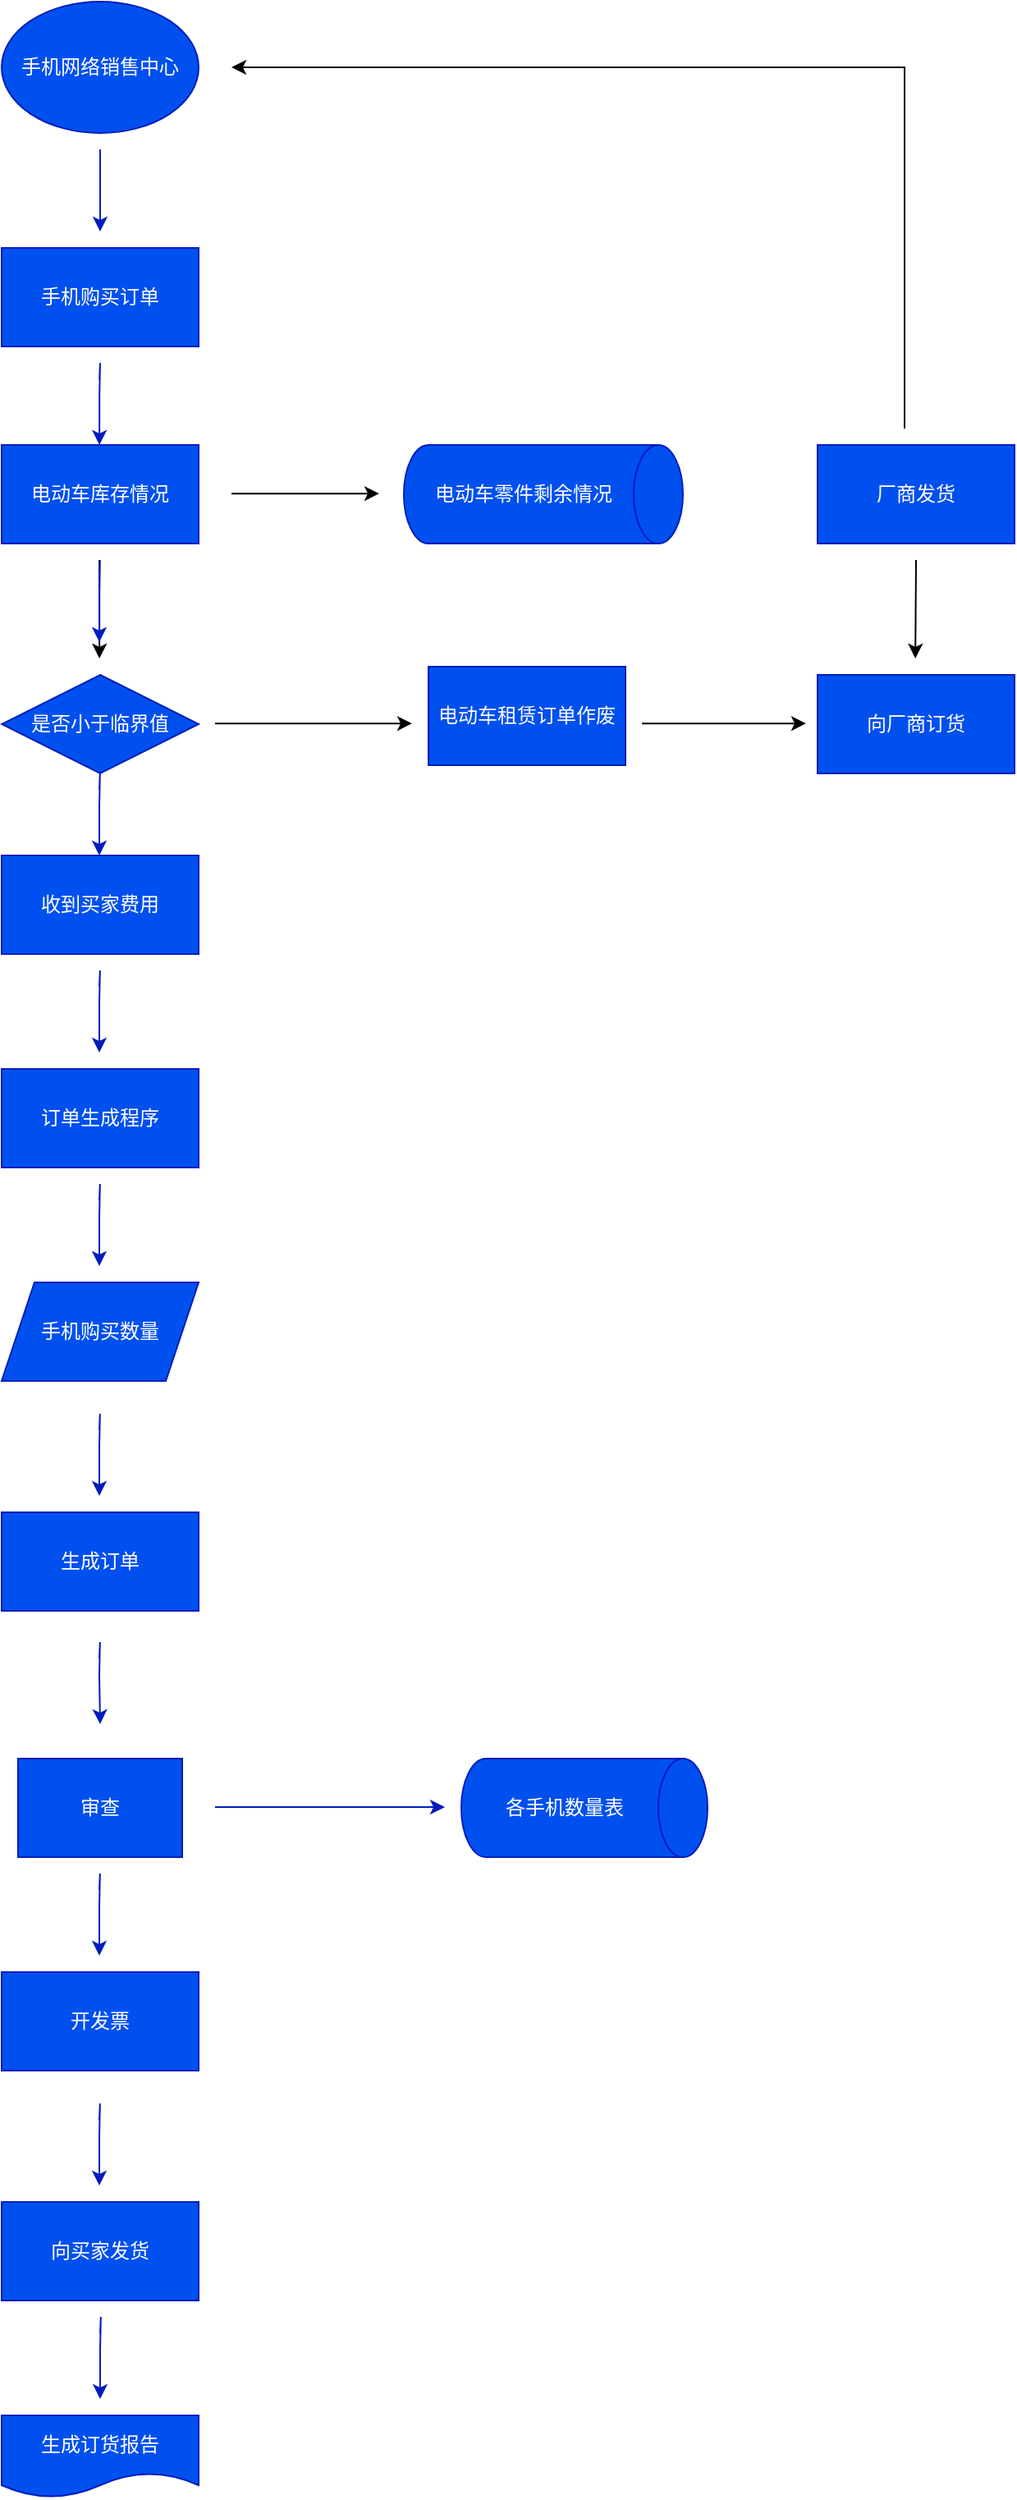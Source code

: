 <mxfile version="24.7.15">
  <diagram id="C5RBs43oDa-KdzZeNtuy" name="Page-1">
    <mxGraphModel dx="586" dy="792" grid="1" gridSize="10" guides="1" tooltips="1" connect="1" arrows="1" fold="1" page="1" pageScale="1" pageWidth="827" pageHeight="1169" math="0" shadow="0">
      <root>
        <mxCell id="WIyWlLk6GJQsqaUBKTNV-0" />
        <mxCell id="WIyWlLk6GJQsqaUBKTNV-1" parent="WIyWlLk6GJQsqaUBKTNV-0" />
        <mxCell id="ZbWktOex601hntvroN2w-0" value="手机网络销售中心" style="ellipse;whiteSpace=wrap;html=1;fillColor=#0050ef;strokeColor=#001DBC;fontColor=#ffffff;" parent="WIyWlLk6GJQsqaUBKTNV-1" vertex="1">
          <mxGeometry x="330" y="120" width="120" height="80" as="geometry" />
        </mxCell>
        <mxCell id="ZbWktOex601hntvroN2w-1" value="手机购买订单" style="rounded=0;whiteSpace=wrap;html=1;fillColor=#0050ef;fontColor=#ffffff;strokeColor=#001DBC;" parent="WIyWlLk6GJQsqaUBKTNV-1" vertex="1">
          <mxGeometry x="330" y="270" width="120" height="60" as="geometry" />
        </mxCell>
        <mxCell id="ZbWktOex601hntvroN2w-2" value="" style="endArrow=classic;html=1;rounded=0;fillColor=#0050ef;strokeColor=#001DBC;" parent="WIyWlLk6GJQsqaUBKTNV-1" edge="1">
          <mxGeometry width="50" height="50" relative="1" as="geometry">
            <mxPoint x="390" y="210" as="sourcePoint" />
            <mxPoint x="390" y="260" as="targetPoint" />
          </mxGeometry>
        </mxCell>
        <mxCell id="ZbWktOex601hntvroN2w-3" value="电动车库存情况" style="rounded=0;whiteSpace=wrap;html=1;fillColor=#0050ef;fontColor=#ffffff;strokeColor=#001DBC;" parent="WIyWlLk6GJQsqaUBKTNV-1" vertex="1">
          <mxGeometry x="330" y="390" width="120" height="60" as="geometry" />
        </mxCell>
        <mxCell id="ZbWktOex601hntvroN2w-4" value="" style="endArrow=classic;html=1;rounded=0;fillColor=#0050ef;strokeColor=#001DBC;" parent="WIyWlLk6GJQsqaUBKTNV-1" edge="1">
          <mxGeometry width="50" height="50" relative="1" as="geometry">
            <mxPoint x="389.58" y="350" as="sourcePoint" />
            <mxPoint x="389.58" y="390" as="targetPoint" />
            <Array as="points">
              <mxPoint x="390" y="340" />
              <mxPoint x="389.58" y="360" />
            </Array>
          </mxGeometry>
        </mxCell>
        <mxCell id="ZbWktOex601hntvroN2w-5" value="是否小于临界值" style="rhombus;whiteSpace=wrap;html=1;fillColor=#0050ef;fontColor=#ffffff;strokeColor=#001DBC;" parent="WIyWlLk6GJQsqaUBKTNV-1" vertex="1">
          <mxGeometry x="330" y="530" width="120" height="60" as="geometry" />
        </mxCell>
        <mxCell id="ZbWktOex601hntvroN2w-10" value="收到买家费用" style="rounded=0;whiteSpace=wrap;html=1;fillColor=#0050ef;fontColor=#ffffff;strokeColor=#001DBC;" parent="WIyWlLk6GJQsqaUBKTNV-1" vertex="1">
          <mxGeometry x="330" y="640" width="120" height="60" as="geometry" />
        </mxCell>
        <mxCell id="ZbWktOex601hntvroN2w-11" value="电动车零件剩余情况" style="shape=cylinder3;whiteSpace=wrap;html=1;boundedLbl=1;backgroundOutline=1;size=15;rotation=90;movable=1;resizable=1;rotatable=1;deletable=1;editable=1;locked=0;connectable=1;fillColor=#0050ef;fontColor=#ffffff;strokeColor=#001DBC;textDirection=ltr;labelPosition=center;verticalLabelPosition=middle;align=center;verticalAlign=middle;horizontal=0;" parent="WIyWlLk6GJQsqaUBKTNV-1" vertex="1">
          <mxGeometry x="630" y="335" width="60" height="170" as="geometry" />
        </mxCell>
        <mxCell id="ZbWktOex601hntvroN2w-12" value="电动车租赁订单作废" style="rounded=0;whiteSpace=wrap;html=1;fillColor=#0050ef;fontColor=#ffffff;strokeColor=#001DBC;" parent="WIyWlLk6GJQsqaUBKTNV-1" vertex="1">
          <mxGeometry x="590" y="525" width="120" height="60" as="geometry" />
        </mxCell>
        <mxCell id="HMagm1CiKMTZ8fnXeKna-0" value="向厂商订货" style="rounded=0;whiteSpace=wrap;html=1;fillColor=#0050ef;fontColor=#ffffff;strokeColor=#001DBC;" vertex="1" parent="WIyWlLk6GJQsqaUBKTNV-1">
          <mxGeometry x="827" y="530" width="120" height="60" as="geometry" />
        </mxCell>
        <mxCell id="j7-N3N7JFlxdxde-ol02-0" value="订单生成程序" style="rounded=0;whiteSpace=wrap;html=1;fillColor=#0050ef;fontColor=#ffffff;strokeColor=#001DBC;" vertex="1" parent="WIyWlLk6GJQsqaUBKTNV-1">
          <mxGeometry x="330" y="770" width="120" height="60" as="geometry" />
        </mxCell>
        <mxCell id="HMagm1CiKMTZ8fnXeKna-2" value="" style="endArrow=classic;html=1;rounded=0;" edge="1" parent="WIyWlLk6GJQsqaUBKTNV-1">
          <mxGeometry width="50" height="50" relative="1" as="geometry">
            <mxPoint x="460" y="559.58" as="sourcePoint" />
            <mxPoint x="580" y="559.58" as="targetPoint" />
          </mxGeometry>
        </mxCell>
        <mxCell id="j7-N3N7JFlxdxde-ol02-2" value="生成订单" style="rounded=0;whiteSpace=wrap;html=1;fillColor=#0050ef;fontColor=#ffffff;strokeColor=#001DBC;" vertex="1" parent="WIyWlLk6GJQsqaUBKTNV-1">
          <mxGeometry x="330" y="1040" width="120" height="60" as="geometry" />
        </mxCell>
        <mxCell id="HMagm1CiKMTZ8fnXeKna-3" value="" style="endArrow=classic;html=1;rounded=0;" edge="1" parent="WIyWlLk6GJQsqaUBKTNV-1">
          <mxGeometry width="50" height="50" relative="1" as="geometry">
            <mxPoint x="720" y="559.58" as="sourcePoint" />
            <mxPoint x="820" y="559.58" as="targetPoint" />
          </mxGeometry>
        </mxCell>
        <mxCell id="j7-N3N7JFlxdxde-ol02-3" value="审查" style="rounded=0;whiteSpace=wrap;html=1;fillColor=#0050ef;fontColor=#ffffff;strokeColor=#001DBC;" vertex="1" parent="WIyWlLk6GJQsqaUBKTNV-1">
          <mxGeometry x="340" y="1190" width="100" height="60" as="geometry" />
        </mxCell>
        <mxCell id="HMagm1CiKMTZ8fnXeKna-4" value="厂商发货" style="rounded=0;whiteSpace=wrap;html=1;fillColor=#0050ef;fontColor=#ffffff;strokeColor=#001DBC;" vertex="1" parent="WIyWlLk6GJQsqaUBKTNV-1">
          <mxGeometry x="827" y="390" width="120" height="60" as="geometry" />
        </mxCell>
        <mxCell id="j7-N3N7JFlxdxde-ol02-4" value="开发票" style="rounded=0;whiteSpace=wrap;html=1;fillColor=#0050ef;fontColor=#ffffff;strokeColor=#001DBC;" vertex="1" parent="WIyWlLk6GJQsqaUBKTNV-1">
          <mxGeometry x="330" y="1320" width="120" height="60" as="geometry" />
        </mxCell>
        <mxCell id="HMagm1CiKMTZ8fnXeKna-5" value="" style="endArrow=classic;html=1;rounded=0;" edge="1" parent="WIyWlLk6GJQsqaUBKTNV-1">
          <mxGeometry width="50" height="50" relative="1" as="geometry">
            <mxPoint x="887" y="460" as="sourcePoint" />
            <mxPoint x="886.58" y="520" as="targetPoint" />
          </mxGeometry>
        </mxCell>
        <mxCell id="j7-N3N7JFlxdxde-ol02-5" value="手机购买数量" style="shape=parallelogram;perimeter=parallelogramPerimeter;whiteSpace=wrap;html=1;fixedSize=1;fillColor=#0050ef;fontColor=#ffffff;strokeColor=#001DBC;" vertex="1" parent="WIyWlLk6GJQsqaUBKTNV-1">
          <mxGeometry x="330" y="900" width="120" height="60" as="geometry" />
        </mxCell>
        <mxCell id="HMagm1CiKMTZ8fnXeKna-6" value="" style="endArrow=classic;html=1;rounded=0;" edge="1" parent="WIyWlLk6GJQsqaUBKTNV-1">
          <mxGeometry width="50" height="50" relative="1" as="geometry">
            <mxPoint x="470" y="419.58" as="sourcePoint" />
            <mxPoint x="560" y="419.58" as="targetPoint" />
          </mxGeometry>
        </mxCell>
        <mxCell id="j7-N3N7JFlxdxde-ol02-7" value="向买家发货" style="rounded=0;whiteSpace=wrap;html=1;fillColor=#0050ef;fontColor=#ffffff;strokeColor=#001DBC;" vertex="1" parent="WIyWlLk6GJQsqaUBKTNV-1">
          <mxGeometry x="330" y="1460" width="120" height="60" as="geometry" />
        </mxCell>
        <mxCell id="HMagm1CiKMTZ8fnXeKna-7" value="" style="endArrow=classic;html=1;rounded=0;" edge="1" parent="WIyWlLk6GJQsqaUBKTNV-1">
          <mxGeometry width="50" height="50" relative="1" as="geometry">
            <mxPoint x="389.58" y="460" as="sourcePoint" />
            <mxPoint x="389.58" y="520" as="targetPoint" />
          </mxGeometry>
        </mxCell>
        <mxCell id="j7-N3N7JFlxdxde-ol02-9" value="生成订货报告" style="shape=document;whiteSpace=wrap;html=1;boundedLbl=1;fillColor=#0050ef;fontColor=#ffffff;strokeColor=#001DBC;" vertex="1" parent="WIyWlLk6GJQsqaUBKTNV-1">
          <mxGeometry x="330" y="1590" width="120" height="50" as="geometry" />
        </mxCell>
        <mxCell id="HMagm1CiKMTZ8fnXeKna-9" value="" style="endArrow=classic;html=1;rounded=0;" edge="1" parent="WIyWlLk6GJQsqaUBKTNV-1">
          <mxGeometry width="50" height="50" relative="1" as="geometry">
            <mxPoint x="880" y="380" as="sourcePoint" />
            <mxPoint x="470" y="160" as="targetPoint" />
            <Array as="points">
              <mxPoint x="880" y="160" />
            </Array>
          </mxGeometry>
        </mxCell>
        <mxCell id="j7-N3N7JFlxdxde-ol02-10" value="各手机数量表" style="shape=cylinder3;whiteSpace=wrap;html=1;boundedLbl=1;backgroundOutline=1;size=15;direction=south;fillColor=#0050ef;fontColor=#ffffff;strokeColor=#001DBC;" vertex="1" parent="WIyWlLk6GJQsqaUBKTNV-1">
          <mxGeometry x="610" y="1190" width="150" height="60" as="geometry" />
        </mxCell>
        <mxCell id="j7-N3N7JFlxdxde-ol02-12" value="" style="endArrow=classic;html=1;rounded=0;fillColor=#0050ef;strokeColor=#001DBC;" edge="1" parent="WIyWlLk6GJQsqaUBKTNV-1">
          <mxGeometry width="50" height="50" relative="1" as="geometry">
            <mxPoint x="389.5" y="470" as="sourcePoint" />
            <mxPoint x="389.5" y="510" as="targetPoint" />
            <Array as="points">
              <mxPoint x="389.92" y="460" />
              <mxPoint x="389.5" y="480" />
            </Array>
          </mxGeometry>
        </mxCell>
        <mxCell id="j7-N3N7JFlxdxde-ol02-13" value="" style="endArrow=classic;html=1;rounded=0;fillColor=#0050ef;strokeColor=#001DBC;" edge="1" parent="WIyWlLk6GJQsqaUBKTNV-1">
          <mxGeometry width="50" height="50" relative="1" as="geometry">
            <mxPoint x="389.5" y="600" as="sourcePoint" />
            <mxPoint x="389.5" y="640" as="targetPoint" />
            <Array as="points">
              <mxPoint x="389.92" y="590" />
              <mxPoint x="389.5" y="610" />
            </Array>
          </mxGeometry>
        </mxCell>
        <mxCell id="j7-N3N7JFlxdxde-ol02-15" value="" style="endArrow=classic;html=1;rounded=0;fillColor=#0050ef;strokeColor=#001DBC;" edge="1" parent="WIyWlLk6GJQsqaUBKTNV-1">
          <mxGeometry width="50" height="50" relative="1" as="geometry">
            <mxPoint x="389.5" y="720" as="sourcePoint" />
            <mxPoint x="389.5" y="760" as="targetPoint" />
            <Array as="points">
              <mxPoint x="389.92" y="710" />
              <mxPoint x="389.5" y="730" />
            </Array>
          </mxGeometry>
        </mxCell>
        <mxCell id="j7-N3N7JFlxdxde-ol02-16" value="" style="endArrow=classic;html=1;rounded=0;fillColor=#0050ef;strokeColor=#001DBC;" edge="1" parent="WIyWlLk6GJQsqaUBKTNV-1">
          <mxGeometry width="50" height="50" relative="1" as="geometry">
            <mxPoint x="389.5" y="850" as="sourcePoint" />
            <mxPoint x="389.5" y="890" as="targetPoint" />
            <Array as="points">
              <mxPoint x="389.92" y="840" />
              <mxPoint x="389.5" y="860" />
            </Array>
          </mxGeometry>
        </mxCell>
        <mxCell id="j7-N3N7JFlxdxde-ol02-17" value="" style="endArrow=classic;html=1;rounded=0;fillColor=#0050ef;strokeColor=#001DBC;" edge="1" parent="WIyWlLk6GJQsqaUBKTNV-1">
          <mxGeometry width="50" height="50" relative="1" as="geometry">
            <mxPoint x="389.5" y="990" as="sourcePoint" />
            <mxPoint x="389.5" y="1030" as="targetPoint" />
            <Array as="points">
              <mxPoint x="389.92" y="980" />
              <mxPoint x="389.5" y="1000" />
            </Array>
          </mxGeometry>
        </mxCell>
        <mxCell id="j7-N3N7JFlxdxde-ol02-18" value="" style="endArrow=classic;html=1;rounded=0;fillColor=#0050ef;strokeColor=#001DBC;" edge="1" parent="WIyWlLk6GJQsqaUBKTNV-1">
          <mxGeometry width="50" height="50" relative="1" as="geometry">
            <mxPoint x="389.5" y="1129" as="sourcePoint" />
            <mxPoint x="390" y="1169" as="targetPoint" />
            <Array as="points">
              <mxPoint x="389.92" y="1119" />
              <mxPoint x="389.5" y="1139" />
            </Array>
          </mxGeometry>
        </mxCell>
        <mxCell id="j7-N3N7JFlxdxde-ol02-19" value="" style="endArrow=classic;html=1;rounded=0;fillColor=#0050ef;strokeColor=#001DBC;" edge="1" parent="WIyWlLk6GJQsqaUBKTNV-1">
          <mxGeometry width="50" height="50" relative="1" as="geometry">
            <mxPoint x="389.5" y="1270" as="sourcePoint" />
            <mxPoint x="389.5" y="1310" as="targetPoint" />
            <Array as="points">
              <mxPoint x="389.92" y="1260" />
              <mxPoint x="389.5" y="1280" />
            </Array>
          </mxGeometry>
        </mxCell>
        <mxCell id="j7-N3N7JFlxdxde-ol02-20" value="" style="endArrow=classic;html=1;rounded=0;fillColor=#0050ef;strokeColor=#001DBC;" edge="1" parent="WIyWlLk6GJQsqaUBKTNV-1">
          <mxGeometry width="50" height="50" relative="1" as="geometry">
            <mxPoint x="389.5" y="1410" as="sourcePoint" />
            <mxPoint x="389.5" y="1450" as="targetPoint" />
            <Array as="points">
              <mxPoint x="389.92" y="1400" />
              <mxPoint x="389.5" y="1420" />
            </Array>
          </mxGeometry>
        </mxCell>
        <mxCell id="j7-N3N7JFlxdxde-ol02-21" value="" style="endArrow=classic;html=1;rounded=0;fillColor=#0050ef;strokeColor=#001DBC;" edge="1" parent="WIyWlLk6GJQsqaUBKTNV-1">
          <mxGeometry width="50" height="50" relative="1" as="geometry">
            <mxPoint x="390" y="1540" as="sourcePoint" />
            <mxPoint x="390" y="1580" as="targetPoint" />
            <Array as="points">
              <mxPoint x="390.42" y="1530" />
              <mxPoint x="390" y="1550" />
            </Array>
          </mxGeometry>
        </mxCell>
        <mxCell id="j7-N3N7JFlxdxde-ol02-23" value="" style="endArrow=classic;html=1;rounded=0;fillColor=#0050ef;strokeColor=#001DBC;" edge="1" parent="WIyWlLk6GJQsqaUBKTNV-1">
          <mxGeometry width="50" height="50" relative="1" as="geometry">
            <mxPoint x="480" y="1219.5" as="sourcePoint" />
            <mxPoint x="600" y="1219.5" as="targetPoint" />
            <Array as="points">
              <mxPoint x="460" y="1219.5" />
              <mxPoint x="480" y="1219.5" />
            </Array>
          </mxGeometry>
        </mxCell>
      </root>
    </mxGraphModel>
  </diagram>
</mxfile>
